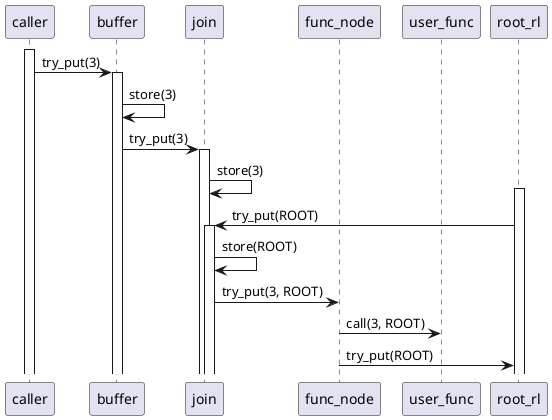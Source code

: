 @startuml

participant caller 
participant buffer as buffer
participant join as j
participant func_node as func
participant user_func as uf
participant root_rl as root


activate caller
caller -> buffer++ : try_put(3)
buffer -> buffer : store(3)
buffer -> j++ : try_put(3)
j -> j : store(3)
activate root
root -> j++ : try_put(ROOT)
j -> j : store(ROOT)
j -> func : try_put(3, ROOT)
func -> uf : call(3, ROOT)
func -> root : try_put(ROOT)
@enduml
